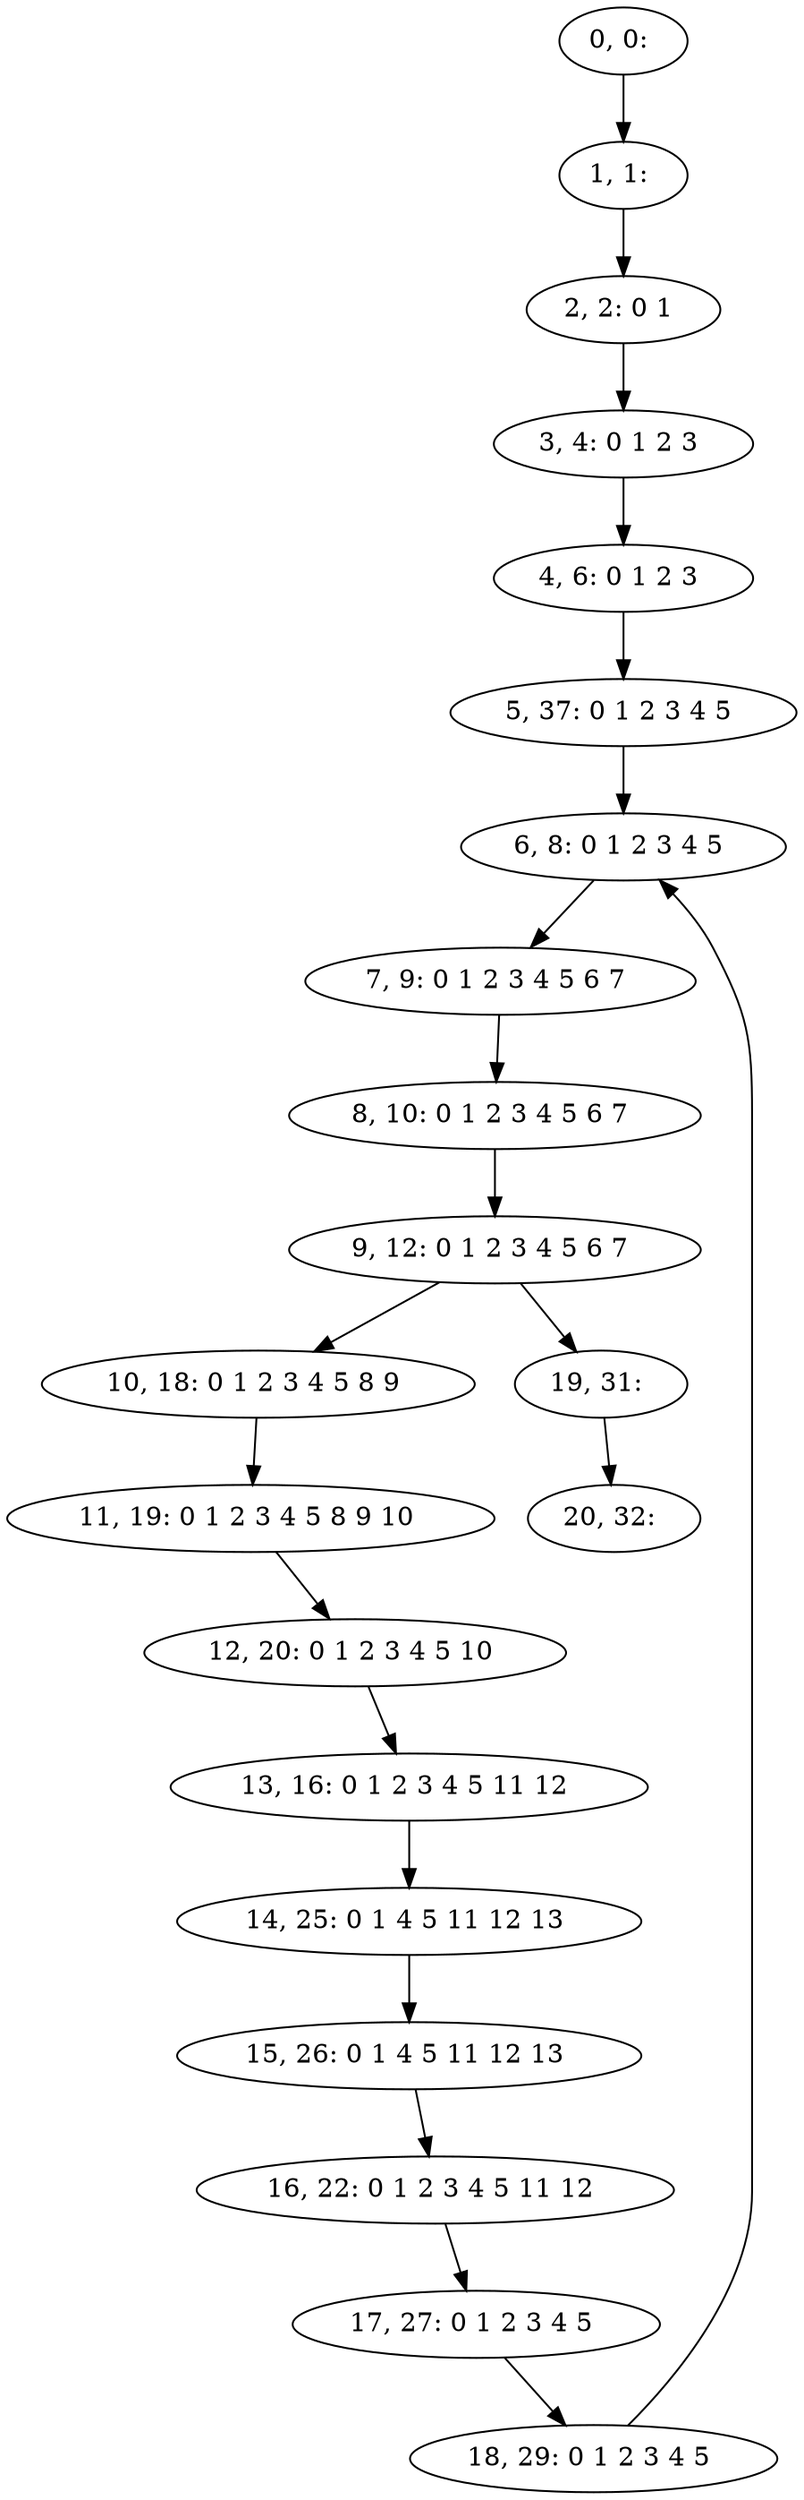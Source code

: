 digraph G {
0[label="0, 0: "];
1[label="1, 1: "];
2[label="2, 2: 0 1 "];
3[label="3, 4: 0 1 2 3 "];
4[label="4, 6: 0 1 2 3 "];
5[label="5, 37: 0 1 2 3 4 5 "];
6[label="6, 8: 0 1 2 3 4 5 "];
7[label="7, 9: 0 1 2 3 4 5 6 7 "];
8[label="8, 10: 0 1 2 3 4 5 6 7 "];
9[label="9, 12: 0 1 2 3 4 5 6 7 "];
10[label="10, 18: 0 1 2 3 4 5 8 9 "];
11[label="11, 19: 0 1 2 3 4 5 8 9 10 "];
12[label="12, 20: 0 1 2 3 4 5 10 "];
13[label="13, 16: 0 1 2 3 4 5 11 12 "];
14[label="14, 25: 0 1 4 5 11 12 13 "];
15[label="15, 26: 0 1 4 5 11 12 13 "];
16[label="16, 22: 0 1 2 3 4 5 11 12 "];
17[label="17, 27: 0 1 2 3 4 5 "];
18[label="18, 29: 0 1 2 3 4 5 "];
19[label="19, 31: "];
20[label="20, 32: "];
0->1 ;
1->2 ;
2->3 ;
3->4 ;
4->5 ;
5->6 ;
6->7 ;
7->8 ;
8->9 ;
9->10 ;
9->19 ;
10->11 ;
11->12 ;
12->13 ;
13->14 ;
14->15 ;
15->16 ;
16->17 ;
17->18 ;
18->6 ;
19->20 ;
}
